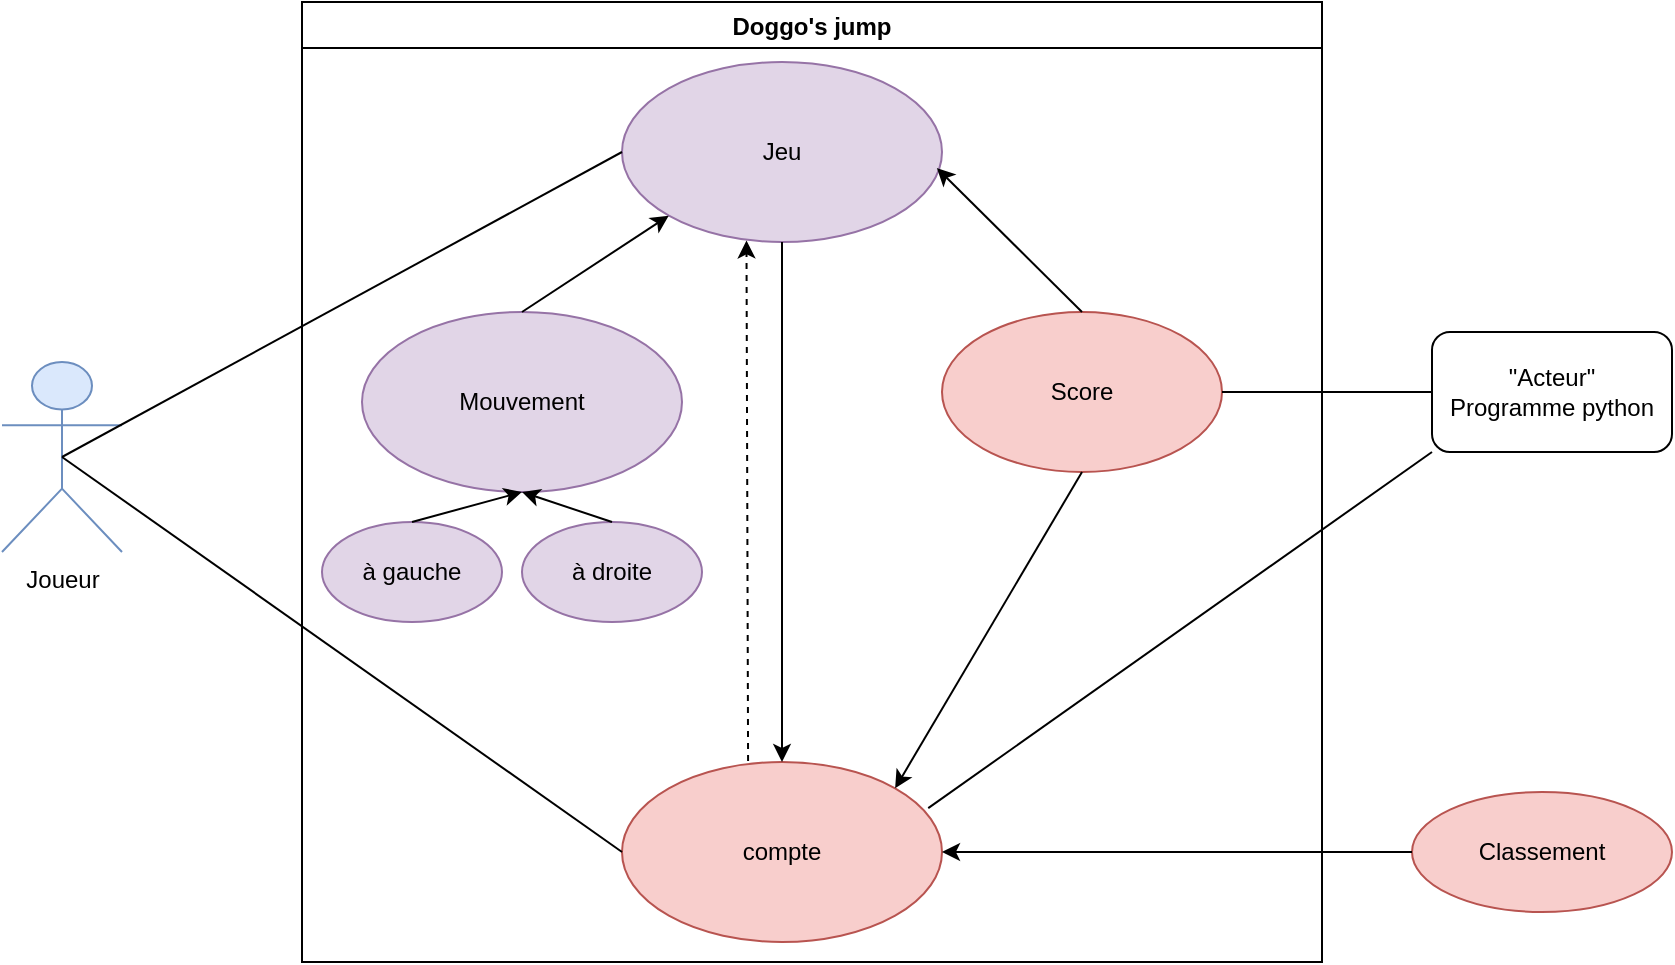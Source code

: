 <mxfile version="24.4.3" type="github">
  <diagram name="Page-1" id="mfvF1i8Ni3RD2kmJohUu">
    <mxGraphModel dx="1466" dy="798" grid="1" gridSize="10" guides="1" tooltips="1" connect="1" arrows="1" fold="1" page="1" pageScale="1" pageWidth="827" pageHeight="1169" math="0" shadow="0">
      <root>
        <mxCell id="0" />
        <mxCell id="1" parent="0" />
        <mxCell id="fka_Ivsa0DvniqacogMy-2" value="Joueur" style="shape=umlActor;verticalLabelPosition=bottom;verticalAlign=top;html=1;fillColor=#dae8fc;strokeColor=#6c8ebf;" parent="1" vertex="1">
          <mxGeometry x="190" y="230" width="60" height="95" as="geometry" />
        </mxCell>
        <mxCell id="fka_Ivsa0DvniqacogMy-5" value="Doggo&#39;s jump" style="swimlane;" parent="1" vertex="1">
          <mxGeometry x="340" y="50" width="510" height="480" as="geometry" />
        </mxCell>
        <mxCell id="fka_Ivsa0DvniqacogMy-6" value="Score" style="ellipse;whiteSpace=wrap;html=1;align=center;newEdgeStyle={&quot;edgeStyle&quot;:&quot;entityRelationEdgeStyle&quot;,&quot;startArrow&quot;:&quot;none&quot;,&quot;endArrow&quot;:&quot;none&quot;,&quot;segment&quot;:10,&quot;curved&quot;:1,&quot;sourcePerimeterSpacing&quot;:0,&quot;targetPerimeterSpacing&quot;:0};treeFolding=1;treeMoving=1;fillColor=#f8cecc;strokeColor=#b85450;" parent="fka_Ivsa0DvniqacogMy-5" vertex="1">
          <mxGeometry x="320" y="155" width="140" height="80" as="geometry" />
        </mxCell>
        <mxCell id="fka_Ivsa0DvniqacogMy-8" value="compte" style="ellipse;whiteSpace=wrap;html=1;align=center;newEdgeStyle={&quot;edgeStyle&quot;:&quot;entityRelationEdgeStyle&quot;,&quot;startArrow&quot;:&quot;none&quot;,&quot;endArrow&quot;:&quot;none&quot;,&quot;segment&quot;:10,&quot;curved&quot;:1,&quot;sourcePerimeterSpacing&quot;:0,&quot;targetPerimeterSpacing&quot;:0};treeFolding=1;treeMoving=1;fillColor=#f8cecc;strokeColor=#b85450;" parent="fka_Ivsa0DvniqacogMy-5" vertex="1">
          <mxGeometry x="160" y="380" width="160" height="90" as="geometry" />
        </mxCell>
        <mxCell id="LrhPeTNOm7IgZdOVsIFP-9" value="Jeu" style="ellipse;whiteSpace=wrap;html=1;align=center;newEdgeStyle={&quot;edgeStyle&quot;:&quot;entityRelationEdgeStyle&quot;,&quot;startArrow&quot;:&quot;none&quot;,&quot;endArrow&quot;:&quot;none&quot;,&quot;segment&quot;:10,&quot;curved&quot;:1,&quot;sourcePerimeterSpacing&quot;:0,&quot;targetPerimeterSpacing&quot;:0};treeFolding=1;treeMoving=1;fillColor=#e1d5e7;strokeColor=#9673a6;" parent="fka_Ivsa0DvniqacogMy-5" vertex="1">
          <mxGeometry x="160" y="30" width="160" height="90" as="geometry" />
        </mxCell>
        <mxCell id="LrhPeTNOm7IgZdOVsIFP-16" value="" style="endArrow=classic;html=1;rounded=0;entryX=0.5;entryY=0;entryDx=0;entryDy=0;exitX=0.5;exitY=1;exitDx=0;exitDy=0;" parent="fka_Ivsa0DvniqacogMy-5" source="LrhPeTNOm7IgZdOVsIFP-9" target="fka_Ivsa0DvniqacogMy-8" edge="1">
          <mxGeometry width="50" height="50" relative="1" as="geometry">
            <mxPoint x="220" y="260" as="sourcePoint" />
            <mxPoint x="270" y="210" as="targetPoint" />
          </mxGeometry>
        </mxCell>
        <mxCell id="y1Xcgta5afYLwySx171e-12" value="Mouvement" style="ellipse;whiteSpace=wrap;html=1;align=center;newEdgeStyle={&quot;edgeStyle&quot;:&quot;entityRelationEdgeStyle&quot;,&quot;startArrow&quot;:&quot;none&quot;,&quot;endArrow&quot;:&quot;none&quot;,&quot;segment&quot;:10,&quot;curved&quot;:1,&quot;sourcePerimeterSpacing&quot;:0,&quot;targetPerimeterSpacing&quot;:0};treeFolding=1;treeMoving=1;fillColor=#e1d5e7;strokeColor=#9673a6;" vertex="1" parent="fka_Ivsa0DvniqacogMy-5">
          <mxGeometry x="30" y="155" width="160" height="90" as="geometry" />
        </mxCell>
        <mxCell id="y1Xcgta5afYLwySx171e-15" value="à droite" style="ellipse;whiteSpace=wrap;html=1;align=center;newEdgeStyle={&quot;edgeStyle&quot;:&quot;entityRelationEdgeStyle&quot;,&quot;startArrow&quot;:&quot;none&quot;,&quot;endArrow&quot;:&quot;none&quot;,&quot;segment&quot;:10,&quot;curved&quot;:1,&quot;sourcePerimeterSpacing&quot;:0,&quot;targetPerimeterSpacing&quot;:0};treeFolding=1;treeMoving=1;fillColor=#e1d5e7;strokeColor=#9673a6;" vertex="1" parent="fka_Ivsa0DvniqacogMy-5">
          <mxGeometry x="110" y="260" width="90" height="50" as="geometry" />
        </mxCell>
        <mxCell id="y1Xcgta5afYLwySx171e-16" value="à gauche" style="ellipse;whiteSpace=wrap;html=1;align=center;newEdgeStyle={&quot;edgeStyle&quot;:&quot;entityRelationEdgeStyle&quot;,&quot;startArrow&quot;:&quot;none&quot;,&quot;endArrow&quot;:&quot;none&quot;,&quot;segment&quot;:10,&quot;curved&quot;:1,&quot;sourcePerimeterSpacing&quot;:0,&quot;targetPerimeterSpacing&quot;:0};treeFolding=1;treeMoving=1;fillColor=#e1d5e7;strokeColor=#9673a6;" vertex="1" parent="fka_Ivsa0DvniqacogMy-5">
          <mxGeometry x="10" y="260" width="90" height="50" as="geometry" />
        </mxCell>
        <mxCell id="y1Xcgta5afYLwySx171e-18" value="" style="endArrow=classic;html=1;rounded=0;exitX=0.5;exitY=0;exitDx=0;exitDy=0;entryX=0.5;entryY=1;entryDx=0;entryDy=0;" edge="1" parent="fka_Ivsa0DvniqacogMy-5" source="y1Xcgta5afYLwySx171e-16" target="y1Xcgta5afYLwySx171e-12">
          <mxGeometry width="50" height="50" relative="1" as="geometry">
            <mxPoint x="200" y="200" as="sourcePoint" />
            <mxPoint x="250" y="150" as="targetPoint" />
          </mxGeometry>
        </mxCell>
        <mxCell id="y1Xcgta5afYLwySx171e-20" value="" style="endArrow=classic;html=1;rounded=0;exitX=0.5;exitY=0;exitDx=0;exitDy=0;entryX=0.5;entryY=1;entryDx=0;entryDy=0;" edge="1" parent="fka_Ivsa0DvniqacogMy-5" source="y1Xcgta5afYLwySx171e-15" target="y1Xcgta5afYLwySx171e-12">
          <mxGeometry width="50" height="50" relative="1" as="geometry">
            <mxPoint x="165" y="270" as="sourcePoint" />
            <mxPoint x="120" y="255" as="targetPoint" />
          </mxGeometry>
        </mxCell>
        <mxCell id="y1Xcgta5afYLwySx171e-24" value="" style="endArrow=classic;html=1;rounded=0;exitX=0.5;exitY=0;exitDx=0;exitDy=0;entryX=0;entryY=1;entryDx=0;entryDy=0;" edge="1" parent="fka_Ivsa0DvniqacogMy-5" source="y1Xcgta5afYLwySx171e-12" target="LrhPeTNOm7IgZdOVsIFP-9">
          <mxGeometry width="50" height="50" relative="1" as="geometry">
            <mxPoint x="310" y="260" as="sourcePoint" />
            <mxPoint x="360" y="210" as="targetPoint" />
          </mxGeometry>
        </mxCell>
        <mxCell id="y1Xcgta5afYLwySx171e-25" value="" style="endArrow=classic;html=1;rounded=0;entryX=0.984;entryY=0.589;entryDx=0;entryDy=0;entryPerimeter=0;exitX=0.5;exitY=0;exitDx=0;exitDy=0;" edge="1" parent="fka_Ivsa0DvniqacogMy-5" source="fka_Ivsa0DvniqacogMy-6" target="LrhPeTNOm7IgZdOVsIFP-9">
          <mxGeometry width="50" height="50" relative="1" as="geometry">
            <mxPoint x="310" y="260" as="sourcePoint" />
            <mxPoint x="360" y="210" as="targetPoint" />
          </mxGeometry>
        </mxCell>
        <mxCell id="y1Xcgta5afYLwySx171e-26" value="" style="endArrow=classic;html=1;rounded=0;entryX=1;entryY=0;entryDx=0;entryDy=0;exitX=0.5;exitY=1;exitDx=0;exitDy=0;" edge="1" parent="fka_Ivsa0DvniqacogMy-5" source="fka_Ivsa0DvniqacogMy-6" target="fka_Ivsa0DvniqacogMy-8">
          <mxGeometry width="50" height="50" relative="1" as="geometry">
            <mxPoint x="310" y="260" as="sourcePoint" />
            <mxPoint x="360" y="210" as="targetPoint" />
          </mxGeometry>
        </mxCell>
        <mxCell id="y1Xcgta5afYLwySx171e-27" value="" style="endArrow=classic;html=1;rounded=0;exitX=0.394;exitY=-0.006;exitDx=0;exitDy=0;exitPerimeter=0;entryX=0.389;entryY=0.991;entryDx=0;entryDy=0;entryPerimeter=0;dashed=1;" edge="1" parent="fka_Ivsa0DvniqacogMy-5" source="fka_Ivsa0DvniqacogMy-8" target="LrhPeTNOm7IgZdOVsIFP-9">
          <mxGeometry width="50" height="50" relative="1" as="geometry">
            <mxPoint x="310" y="260" as="sourcePoint" />
            <mxPoint x="360" y="210" as="targetPoint" />
          </mxGeometry>
        </mxCell>
        <mxCell id="fka_Ivsa0DvniqacogMy-10" value="" style="endArrow=none;html=1;rounded=0;exitX=0.5;exitY=0.5;exitDx=0;exitDy=0;exitPerimeter=0;entryX=0;entryY=0.5;entryDx=0;entryDy=0;" parent="1" source="fka_Ivsa0DvniqacogMy-2" target="LrhPeTNOm7IgZdOVsIFP-9" edge="1">
          <mxGeometry width="50" height="50" relative="1" as="geometry">
            <mxPoint x="390" y="330" as="sourcePoint" />
            <mxPoint x="440" y="195" as="targetPoint" />
          </mxGeometry>
        </mxCell>
        <mxCell id="y1Xcgta5afYLwySx171e-1" value="Classement" style="ellipse;whiteSpace=wrap;html=1;align=center;newEdgeStyle={&quot;edgeStyle&quot;:&quot;entityRelationEdgeStyle&quot;,&quot;startArrow&quot;:&quot;none&quot;,&quot;endArrow&quot;:&quot;none&quot;,&quot;segment&quot;:10,&quot;curved&quot;:1,&quot;sourcePerimeterSpacing&quot;:0,&quot;targetPerimeterSpacing&quot;:0};treeFolding=1;treeMoving=1;fillColor=#f8cecc;strokeColor=#b85450;" vertex="1" parent="1">
          <mxGeometry x="895" y="445" width="130" height="60" as="geometry" />
        </mxCell>
        <mxCell id="y1Xcgta5afYLwySx171e-9" value="&quot;Acteur&quot;&lt;div&gt;Programme python&lt;/div&gt;" style="rounded=1;whiteSpace=wrap;html=1;" vertex="1" parent="1">
          <mxGeometry x="905" y="215" width="120" height="60" as="geometry" />
        </mxCell>
        <mxCell id="y1Xcgta5afYLwySx171e-22" value="" style="endArrow=none;html=1;rounded=0;exitX=0.5;exitY=0.5;exitDx=0;exitDy=0;exitPerimeter=0;entryX=0;entryY=0.5;entryDx=0;entryDy=0;" edge="1" parent="1" source="fka_Ivsa0DvniqacogMy-2" target="fka_Ivsa0DvniqacogMy-8">
          <mxGeometry width="50" height="50" relative="1" as="geometry">
            <mxPoint x="650" y="250" as="sourcePoint" />
            <mxPoint x="700" y="200" as="targetPoint" />
          </mxGeometry>
        </mxCell>
        <mxCell id="y1Xcgta5afYLwySx171e-29" value="" style="endArrow=classic;html=1;rounded=0;exitX=0;exitY=0.5;exitDx=0;exitDy=0;entryX=1;entryY=0.5;entryDx=0;entryDy=0;" edge="1" parent="1" source="y1Xcgta5afYLwySx171e-1" target="fka_Ivsa0DvniqacogMy-8">
          <mxGeometry width="50" height="50" relative="1" as="geometry">
            <mxPoint x="650" y="310" as="sourcePoint" />
            <mxPoint x="700" y="260" as="targetPoint" />
          </mxGeometry>
        </mxCell>
        <mxCell id="y1Xcgta5afYLwySx171e-30" value="" style="endArrow=none;html=1;rounded=0;entryX=0;entryY=0.5;entryDx=0;entryDy=0;exitX=1;exitY=0.5;exitDx=0;exitDy=0;" edge="1" parent="1" source="fka_Ivsa0DvniqacogMy-6" target="y1Xcgta5afYLwySx171e-9">
          <mxGeometry width="50" height="50" relative="1" as="geometry">
            <mxPoint x="650" y="310" as="sourcePoint" />
            <mxPoint x="700" y="260" as="targetPoint" />
          </mxGeometry>
        </mxCell>
        <mxCell id="y1Xcgta5afYLwySx171e-31" value="" style="endArrow=none;html=1;rounded=0;entryX=0;entryY=1;entryDx=0;entryDy=0;exitX=0.957;exitY=0.256;exitDx=0;exitDy=0;exitPerimeter=0;" edge="1" parent="1" source="fka_Ivsa0DvniqacogMy-8" target="y1Xcgta5afYLwySx171e-9">
          <mxGeometry width="50" height="50" relative="1" as="geometry">
            <mxPoint x="650" y="310" as="sourcePoint" />
            <mxPoint x="700" y="260" as="targetPoint" />
          </mxGeometry>
        </mxCell>
      </root>
    </mxGraphModel>
  </diagram>
</mxfile>
